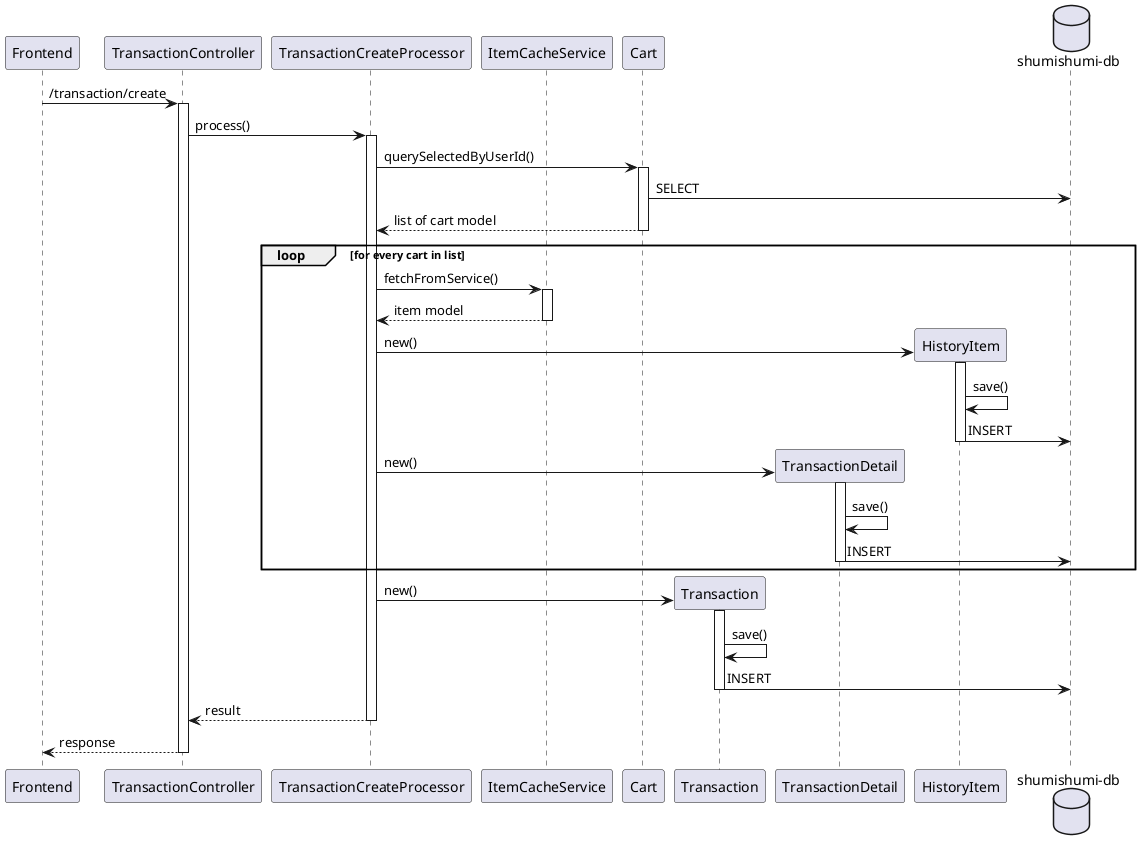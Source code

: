 @startuml create
participant "Frontend" as fe
participant "TransactionController" as tc

participant "TransactionCreateProcessor" as proc

participant "ItemCacheService" as icache

participant "Cart" as cm

participant "Transaction" as tm
participant "TransactionDetail" as tdm

participant "HistoryItem" as him

database "shumishumi-db" as db

fe -> tc++ : /transaction/create
tc -> proc++ : process()

proc -> cm++ : querySelectedByUserId()
cm -> db : SELECT
return list of cart model

loop for every cart in list
    proc -> icache++ : fetchFromService()
    return item model

    create him
    proc -> him++: new()
    him -> him : save()
    him -> db : INSERT
    deactivate him

    create tdm
    proc -> tdm++ : new()
    tdm -> tdm: save()
    tdm -> db : INSERT
    deactivate tdm
end

create tm
proc -> tm++ : new()
tm -> tm: save()
tm -> db : INSERT
deactivate tm

return result
return response



@enduml

